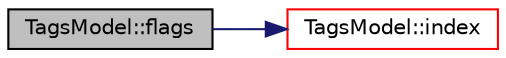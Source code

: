 digraph "TagsModel::flags"
{
 // LATEX_PDF_SIZE
  edge [fontname="Helvetica",fontsize="10",labelfontname="Helvetica",labelfontsize="10"];
  node [fontname="Helvetica",fontsize="10",shape=record];
  rankdir="LR";
  Node1 [label="TagsModel::flags",height=0.2,width=0.4,color="black", fillcolor="grey75", style="filled", fontcolor="black",tooltip=" "];
  Node1 -> Node2 [color="midnightblue",fontsize="10",style="solid",fontname="Helvetica"];
  Node2 [label="TagsModel::index",height=0.2,width=0.4,color="red", fillcolor="white", style="filled",URL="$class_tags_model.html#a5eb7447c0a00b696ff9b6395aea50ded",tooltip=" "];
}
